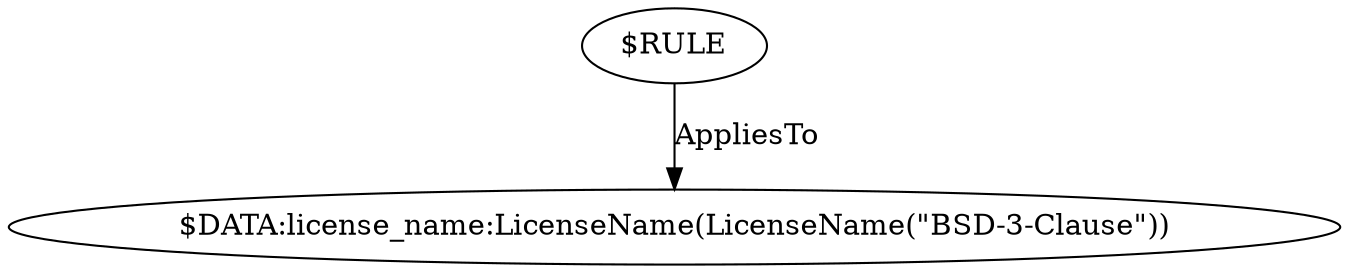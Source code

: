 digraph {
    29 [ label = "$DATA:license_name:LicenseName(LicenseName(\"BSD-3-Clause\"))" ]
    30 [ label = "$RULE" ]
    30 -> 29 [ label = "AppliesTo" ]
}
